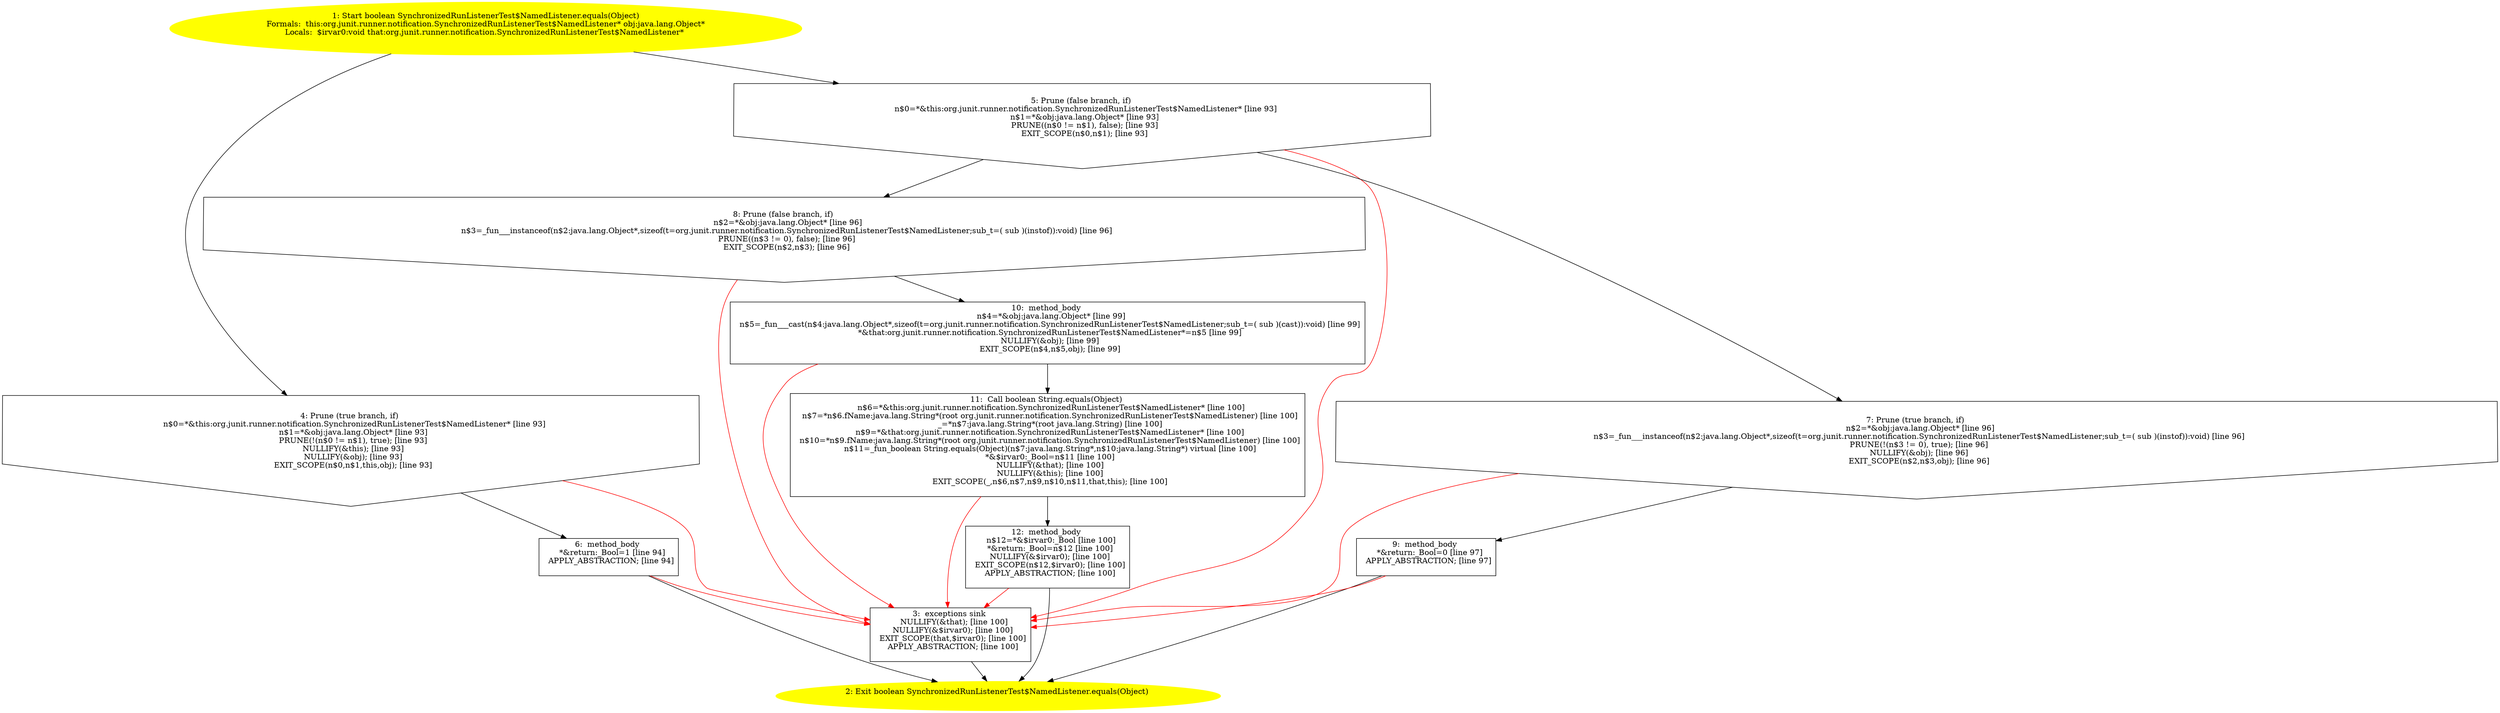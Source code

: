 /* @generated */
digraph cfg {
"org.junit.runner.notification.SynchronizedRunListenerTest$NamedListener.equals(java.lang.Object):boo.872ef5cab213ba7946f523b1a0358c3c_1" [label="1: Start boolean SynchronizedRunListenerTest$NamedListener.equals(Object)\nFormals:  this:org.junit.runner.notification.SynchronizedRunListenerTest$NamedListener* obj:java.lang.Object*\nLocals:  $irvar0:void that:org.junit.runner.notification.SynchronizedRunListenerTest$NamedListener* \n  " color=yellow style=filled]
	

	 "org.junit.runner.notification.SynchronizedRunListenerTest$NamedListener.equals(java.lang.Object):boo.872ef5cab213ba7946f523b1a0358c3c_1" -> "org.junit.runner.notification.SynchronizedRunListenerTest$NamedListener.equals(java.lang.Object):boo.872ef5cab213ba7946f523b1a0358c3c_4" ;
	 "org.junit.runner.notification.SynchronizedRunListenerTest$NamedListener.equals(java.lang.Object):boo.872ef5cab213ba7946f523b1a0358c3c_1" -> "org.junit.runner.notification.SynchronizedRunListenerTest$NamedListener.equals(java.lang.Object):boo.872ef5cab213ba7946f523b1a0358c3c_5" ;
"org.junit.runner.notification.SynchronizedRunListenerTest$NamedListener.equals(java.lang.Object):boo.872ef5cab213ba7946f523b1a0358c3c_2" [label="2: Exit boolean SynchronizedRunListenerTest$NamedListener.equals(Object) \n  " color=yellow style=filled]
	

"org.junit.runner.notification.SynchronizedRunListenerTest$NamedListener.equals(java.lang.Object):boo.872ef5cab213ba7946f523b1a0358c3c_3" [label="3:  exceptions sink \n   NULLIFY(&that); [line 100]\n  NULLIFY(&$irvar0); [line 100]\n  EXIT_SCOPE(that,$irvar0); [line 100]\n  APPLY_ABSTRACTION; [line 100]\n " shape="box"]
	

	 "org.junit.runner.notification.SynchronizedRunListenerTest$NamedListener.equals(java.lang.Object):boo.872ef5cab213ba7946f523b1a0358c3c_3" -> "org.junit.runner.notification.SynchronizedRunListenerTest$NamedListener.equals(java.lang.Object):boo.872ef5cab213ba7946f523b1a0358c3c_2" ;
"org.junit.runner.notification.SynchronizedRunListenerTest$NamedListener.equals(java.lang.Object):boo.872ef5cab213ba7946f523b1a0358c3c_4" [label="4: Prune (true branch, if) \n   n$0=*&this:org.junit.runner.notification.SynchronizedRunListenerTest$NamedListener* [line 93]\n  n$1=*&obj:java.lang.Object* [line 93]\n  PRUNE(!(n$0 != n$1), true); [line 93]\n  NULLIFY(&this); [line 93]\n  NULLIFY(&obj); [line 93]\n  EXIT_SCOPE(n$0,n$1,this,obj); [line 93]\n " shape="invhouse"]
	

	 "org.junit.runner.notification.SynchronizedRunListenerTest$NamedListener.equals(java.lang.Object):boo.872ef5cab213ba7946f523b1a0358c3c_4" -> "org.junit.runner.notification.SynchronizedRunListenerTest$NamedListener.equals(java.lang.Object):boo.872ef5cab213ba7946f523b1a0358c3c_6" ;
	 "org.junit.runner.notification.SynchronizedRunListenerTest$NamedListener.equals(java.lang.Object):boo.872ef5cab213ba7946f523b1a0358c3c_4" -> "org.junit.runner.notification.SynchronizedRunListenerTest$NamedListener.equals(java.lang.Object):boo.872ef5cab213ba7946f523b1a0358c3c_3" [color="red" ];
"org.junit.runner.notification.SynchronizedRunListenerTest$NamedListener.equals(java.lang.Object):boo.872ef5cab213ba7946f523b1a0358c3c_5" [label="5: Prune (false branch, if) \n   n$0=*&this:org.junit.runner.notification.SynchronizedRunListenerTest$NamedListener* [line 93]\n  n$1=*&obj:java.lang.Object* [line 93]\n  PRUNE((n$0 != n$1), false); [line 93]\n  EXIT_SCOPE(n$0,n$1); [line 93]\n " shape="invhouse"]
	

	 "org.junit.runner.notification.SynchronizedRunListenerTest$NamedListener.equals(java.lang.Object):boo.872ef5cab213ba7946f523b1a0358c3c_5" -> "org.junit.runner.notification.SynchronizedRunListenerTest$NamedListener.equals(java.lang.Object):boo.872ef5cab213ba7946f523b1a0358c3c_7" ;
	 "org.junit.runner.notification.SynchronizedRunListenerTest$NamedListener.equals(java.lang.Object):boo.872ef5cab213ba7946f523b1a0358c3c_5" -> "org.junit.runner.notification.SynchronizedRunListenerTest$NamedListener.equals(java.lang.Object):boo.872ef5cab213ba7946f523b1a0358c3c_8" ;
	 "org.junit.runner.notification.SynchronizedRunListenerTest$NamedListener.equals(java.lang.Object):boo.872ef5cab213ba7946f523b1a0358c3c_5" -> "org.junit.runner.notification.SynchronizedRunListenerTest$NamedListener.equals(java.lang.Object):boo.872ef5cab213ba7946f523b1a0358c3c_3" [color="red" ];
"org.junit.runner.notification.SynchronizedRunListenerTest$NamedListener.equals(java.lang.Object):boo.872ef5cab213ba7946f523b1a0358c3c_6" [label="6:  method_body \n   *&return:_Bool=1 [line 94]\n  APPLY_ABSTRACTION; [line 94]\n " shape="box"]
	

	 "org.junit.runner.notification.SynchronizedRunListenerTest$NamedListener.equals(java.lang.Object):boo.872ef5cab213ba7946f523b1a0358c3c_6" -> "org.junit.runner.notification.SynchronizedRunListenerTest$NamedListener.equals(java.lang.Object):boo.872ef5cab213ba7946f523b1a0358c3c_2" ;
	 "org.junit.runner.notification.SynchronizedRunListenerTest$NamedListener.equals(java.lang.Object):boo.872ef5cab213ba7946f523b1a0358c3c_6" -> "org.junit.runner.notification.SynchronizedRunListenerTest$NamedListener.equals(java.lang.Object):boo.872ef5cab213ba7946f523b1a0358c3c_3" [color="red" ];
"org.junit.runner.notification.SynchronizedRunListenerTest$NamedListener.equals(java.lang.Object):boo.872ef5cab213ba7946f523b1a0358c3c_7" [label="7: Prune (true branch, if) \n   n$2=*&obj:java.lang.Object* [line 96]\n  n$3=_fun___instanceof(n$2:java.lang.Object*,sizeof(t=org.junit.runner.notification.SynchronizedRunListenerTest$NamedListener;sub_t=( sub )(instof)):void) [line 96]\n  PRUNE(!(n$3 != 0), true); [line 96]\n  NULLIFY(&obj); [line 96]\n  EXIT_SCOPE(n$2,n$3,obj); [line 96]\n " shape="invhouse"]
	

	 "org.junit.runner.notification.SynchronizedRunListenerTest$NamedListener.equals(java.lang.Object):boo.872ef5cab213ba7946f523b1a0358c3c_7" -> "org.junit.runner.notification.SynchronizedRunListenerTest$NamedListener.equals(java.lang.Object):boo.872ef5cab213ba7946f523b1a0358c3c_9" ;
	 "org.junit.runner.notification.SynchronizedRunListenerTest$NamedListener.equals(java.lang.Object):boo.872ef5cab213ba7946f523b1a0358c3c_7" -> "org.junit.runner.notification.SynchronizedRunListenerTest$NamedListener.equals(java.lang.Object):boo.872ef5cab213ba7946f523b1a0358c3c_3" [color="red" ];
"org.junit.runner.notification.SynchronizedRunListenerTest$NamedListener.equals(java.lang.Object):boo.872ef5cab213ba7946f523b1a0358c3c_8" [label="8: Prune (false branch, if) \n   n$2=*&obj:java.lang.Object* [line 96]\n  n$3=_fun___instanceof(n$2:java.lang.Object*,sizeof(t=org.junit.runner.notification.SynchronizedRunListenerTest$NamedListener;sub_t=( sub )(instof)):void) [line 96]\n  PRUNE((n$3 != 0), false); [line 96]\n  EXIT_SCOPE(n$2,n$3); [line 96]\n " shape="invhouse"]
	

	 "org.junit.runner.notification.SynchronizedRunListenerTest$NamedListener.equals(java.lang.Object):boo.872ef5cab213ba7946f523b1a0358c3c_8" -> "org.junit.runner.notification.SynchronizedRunListenerTest$NamedListener.equals(java.lang.Object):boo.872ef5cab213ba7946f523b1a0358c3c_10" ;
	 "org.junit.runner.notification.SynchronizedRunListenerTest$NamedListener.equals(java.lang.Object):boo.872ef5cab213ba7946f523b1a0358c3c_8" -> "org.junit.runner.notification.SynchronizedRunListenerTest$NamedListener.equals(java.lang.Object):boo.872ef5cab213ba7946f523b1a0358c3c_3" [color="red" ];
"org.junit.runner.notification.SynchronizedRunListenerTest$NamedListener.equals(java.lang.Object):boo.872ef5cab213ba7946f523b1a0358c3c_9" [label="9:  method_body \n   *&return:_Bool=0 [line 97]\n  APPLY_ABSTRACTION; [line 97]\n " shape="box"]
	

	 "org.junit.runner.notification.SynchronizedRunListenerTest$NamedListener.equals(java.lang.Object):boo.872ef5cab213ba7946f523b1a0358c3c_9" -> "org.junit.runner.notification.SynchronizedRunListenerTest$NamedListener.equals(java.lang.Object):boo.872ef5cab213ba7946f523b1a0358c3c_2" ;
	 "org.junit.runner.notification.SynchronizedRunListenerTest$NamedListener.equals(java.lang.Object):boo.872ef5cab213ba7946f523b1a0358c3c_9" -> "org.junit.runner.notification.SynchronizedRunListenerTest$NamedListener.equals(java.lang.Object):boo.872ef5cab213ba7946f523b1a0358c3c_3" [color="red" ];
"org.junit.runner.notification.SynchronizedRunListenerTest$NamedListener.equals(java.lang.Object):boo.872ef5cab213ba7946f523b1a0358c3c_10" [label="10:  method_body \n   n$4=*&obj:java.lang.Object* [line 99]\n  n$5=_fun___cast(n$4:java.lang.Object*,sizeof(t=org.junit.runner.notification.SynchronizedRunListenerTest$NamedListener;sub_t=( sub )(cast)):void) [line 99]\n  *&that:org.junit.runner.notification.SynchronizedRunListenerTest$NamedListener*=n$5 [line 99]\n  NULLIFY(&obj); [line 99]\n  EXIT_SCOPE(n$4,n$5,obj); [line 99]\n " shape="box"]
	

	 "org.junit.runner.notification.SynchronizedRunListenerTest$NamedListener.equals(java.lang.Object):boo.872ef5cab213ba7946f523b1a0358c3c_10" -> "org.junit.runner.notification.SynchronizedRunListenerTest$NamedListener.equals(java.lang.Object):boo.872ef5cab213ba7946f523b1a0358c3c_11" ;
	 "org.junit.runner.notification.SynchronizedRunListenerTest$NamedListener.equals(java.lang.Object):boo.872ef5cab213ba7946f523b1a0358c3c_10" -> "org.junit.runner.notification.SynchronizedRunListenerTest$NamedListener.equals(java.lang.Object):boo.872ef5cab213ba7946f523b1a0358c3c_3" [color="red" ];
"org.junit.runner.notification.SynchronizedRunListenerTest$NamedListener.equals(java.lang.Object):boo.872ef5cab213ba7946f523b1a0358c3c_11" [label="11:  Call boolean String.equals(Object) \n   n$6=*&this:org.junit.runner.notification.SynchronizedRunListenerTest$NamedListener* [line 100]\n  n$7=*n$6.fName:java.lang.String*(root org.junit.runner.notification.SynchronizedRunListenerTest$NamedListener) [line 100]\n  _=*n$7:java.lang.String*(root java.lang.String) [line 100]\n  n$9=*&that:org.junit.runner.notification.SynchronizedRunListenerTest$NamedListener* [line 100]\n  n$10=*n$9.fName:java.lang.String*(root org.junit.runner.notification.SynchronizedRunListenerTest$NamedListener) [line 100]\n  n$11=_fun_boolean String.equals(Object)(n$7:java.lang.String*,n$10:java.lang.String*) virtual [line 100]\n  *&$irvar0:_Bool=n$11 [line 100]\n  NULLIFY(&that); [line 100]\n  NULLIFY(&this); [line 100]\n  EXIT_SCOPE(_,n$6,n$7,n$9,n$10,n$11,that,this); [line 100]\n " shape="box"]
	

	 "org.junit.runner.notification.SynchronizedRunListenerTest$NamedListener.equals(java.lang.Object):boo.872ef5cab213ba7946f523b1a0358c3c_11" -> "org.junit.runner.notification.SynchronizedRunListenerTest$NamedListener.equals(java.lang.Object):boo.872ef5cab213ba7946f523b1a0358c3c_12" ;
	 "org.junit.runner.notification.SynchronizedRunListenerTest$NamedListener.equals(java.lang.Object):boo.872ef5cab213ba7946f523b1a0358c3c_11" -> "org.junit.runner.notification.SynchronizedRunListenerTest$NamedListener.equals(java.lang.Object):boo.872ef5cab213ba7946f523b1a0358c3c_3" [color="red" ];
"org.junit.runner.notification.SynchronizedRunListenerTest$NamedListener.equals(java.lang.Object):boo.872ef5cab213ba7946f523b1a0358c3c_12" [label="12:  method_body \n   n$12=*&$irvar0:_Bool [line 100]\n  *&return:_Bool=n$12 [line 100]\n  NULLIFY(&$irvar0); [line 100]\n  EXIT_SCOPE(n$12,$irvar0); [line 100]\n  APPLY_ABSTRACTION; [line 100]\n " shape="box"]
	

	 "org.junit.runner.notification.SynchronizedRunListenerTest$NamedListener.equals(java.lang.Object):boo.872ef5cab213ba7946f523b1a0358c3c_12" -> "org.junit.runner.notification.SynchronizedRunListenerTest$NamedListener.equals(java.lang.Object):boo.872ef5cab213ba7946f523b1a0358c3c_2" ;
	 "org.junit.runner.notification.SynchronizedRunListenerTest$NamedListener.equals(java.lang.Object):boo.872ef5cab213ba7946f523b1a0358c3c_12" -> "org.junit.runner.notification.SynchronizedRunListenerTest$NamedListener.equals(java.lang.Object):boo.872ef5cab213ba7946f523b1a0358c3c_3" [color="red" ];
}

